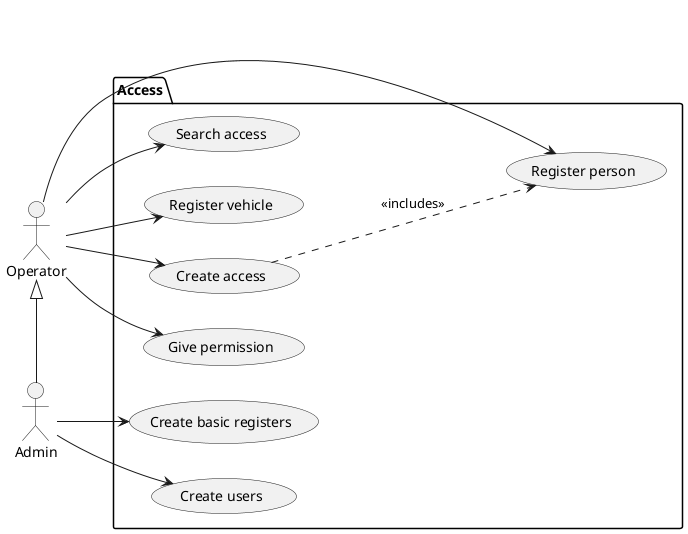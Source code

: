 @startuml "use-cases"
left to right direction

actor Operator as o
actor Admin as a

package Access {
    usecase "Register person" as UC1
    usecase "Register vehicle" as UC2
    usecase "Create access" as UC3
    usecase "Give permission" as UC4
    usecase "Create users" as UC5
    usecase "Create basic registers" as UC6
    usecase "Search access" as UC7
}

o <|-right- a
o --> UC1
o --> UC2
o --> UC3
o --> UC4
o --> UC7
a --> UC5
a --> UC6
(UC3)...>(UC1) : <<includes>>
@enduml